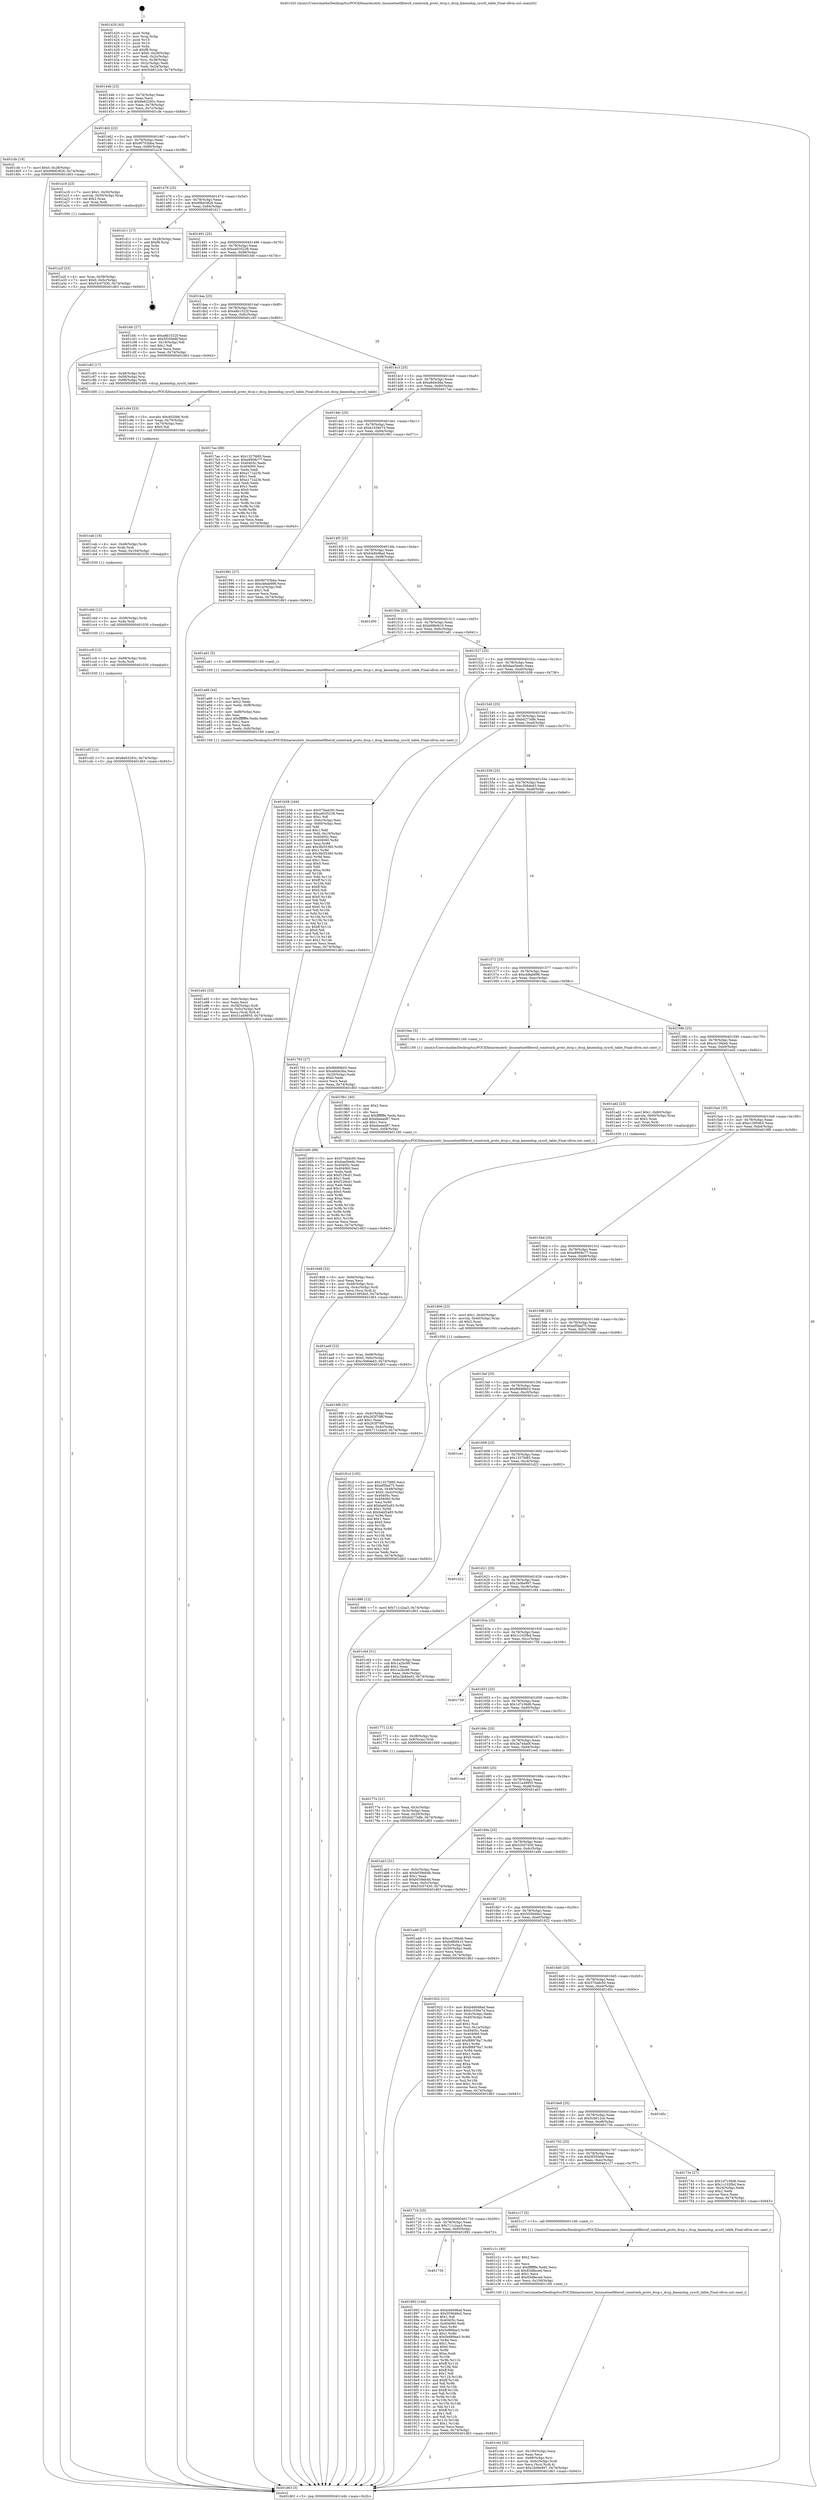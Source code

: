 digraph "0x401420" {
  label = "0x401420 (/mnt/c/Users/mathe/Desktop/tcc/POCII/binaries/extr_linuxnetnetfilternf_conntrack_proto_dccp.c_dccp_kmemdup_sysctl_table_Final-ollvm.out::main(0))"
  labelloc = "t"
  node[shape=record]

  Entry [label="",width=0.3,height=0.3,shape=circle,fillcolor=black,style=filled]
  "0x40144b" [label="{
     0x40144b [23]\l
     | [instrs]\l
     &nbsp;&nbsp;0x40144b \<+3\>: mov -0x74(%rbp),%eax\l
     &nbsp;&nbsp;0x40144e \<+2\>: mov %eax,%ecx\l
     &nbsp;&nbsp;0x401450 \<+6\>: sub $0x8e63293c,%ecx\l
     &nbsp;&nbsp;0x401456 \<+3\>: mov %eax,-0x78(%rbp)\l
     &nbsp;&nbsp;0x401459 \<+3\>: mov %ecx,-0x7c(%rbp)\l
     &nbsp;&nbsp;0x40145c \<+6\>: je 0000000000401cfe \<main+0x8de\>\l
  }"]
  "0x401cfe" [label="{
     0x401cfe [19]\l
     | [instrs]\l
     &nbsp;&nbsp;0x401cfe \<+7\>: movl $0x0,-0x28(%rbp)\l
     &nbsp;&nbsp;0x401d05 \<+7\>: movl $0x99b63826,-0x74(%rbp)\l
     &nbsp;&nbsp;0x401d0c \<+5\>: jmp 0000000000401d63 \<main+0x943\>\l
  }"]
  "0x401462" [label="{
     0x401462 [22]\l
     | [instrs]\l
     &nbsp;&nbsp;0x401462 \<+5\>: jmp 0000000000401467 \<main+0x47\>\l
     &nbsp;&nbsp;0x401467 \<+3\>: mov -0x78(%rbp),%eax\l
     &nbsp;&nbsp;0x40146a \<+5\>: sub $0x90703bba,%eax\l
     &nbsp;&nbsp;0x40146f \<+3\>: mov %eax,-0x80(%rbp)\l
     &nbsp;&nbsp;0x401472 \<+6\>: je 0000000000401a18 \<main+0x5f8\>\l
  }"]
  Exit [label="",width=0.3,height=0.3,shape=circle,fillcolor=black,style=filled,peripheries=2]
  "0x401a18" [label="{
     0x401a18 [23]\l
     | [instrs]\l
     &nbsp;&nbsp;0x401a18 \<+7\>: movl $0x1,-0x50(%rbp)\l
     &nbsp;&nbsp;0x401a1f \<+4\>: movslq -0x50(%rbp),%rax\l
     &nbsp;&nbsp;0x401a23 \<+4\>: shl $0x2,%rax\l
     &nbsp;&nbsp;0x401a27 \<+3\>: mov %rax,%rdi\l
     &nbsp;&nbsp;0x401a2a \<+5\>: call 0000000000401050 \<malloc@plt\>\l
     | [calls]\l
     &nbsp;&nbsp;0x401050 \{1\} (unknown)\l
  }"]
  "0x401478" [label="{
     0x401478 [25]\l
     | [instrs]\l
     &nbsp;&nbsp;0x401478 \<+5\>: jmp 000000000040147d \<main+0x5d\>\l
     &nbsp;&nbsp;0x40147d \<+3\>: mov -0x78(%rbp),%eax\l
     &nbsp;&nbsp;0x401480 \<+5\>: sub $0x99b63826,%eax\l
     &nbsp;&nbsp;0x401485 \<+6\>: mov %eax,-0x84(%rbp)\l
     &nbsp;&nbsp;0x40148b \<+6\>: je 0000000000401d11 \<main+0x8f1\>\l
  }"]
  "0x401cd5" [label="{
     0x401cd5 [12]\l
     | [instrs]\l
     &nbsp;&nbsp;0x401cd5 \<+7\>: movl $0x8e63293c,-0x74(%rbp)\l
     &nbsp;&nbsp;0x401cdc \<+5\>: jmp 0000000000401d63 \<main+0x943\>\l
  }"]
  "0x401d11" [label="{
     0x401d11 [17]\l
     | [instrs]\l
     &nbsp;&nbsp;0x401d11 \<+3\>: mov -0x28(%rbp),%eax\l
     &nbsp;&nbsp;0x401d14 \<+7\>: add $0xf8,%rsp\l
     &nbsp;&nbsp;0x401d1b \<+1\>: pop %rbx\l
     &nbsp;&nbsp;0x401d1c \<+2\>: pop %r14\l
     &nbsp;&nbsp;0x401d1e \<+2\>: pop %r15\l
     &nbsp;&nbsp;0x401d20 \<+1\>: pop %rbp\l
     &nbsp;&nbsp;0x401d21 \<+1\>: ret\l
  }"]
  "0x401491" [label="{
     0x401491 [25]\l
     | [instrs]\l
     &nbsp;&nbsp;0x401491 \<+5\>: jmp 0000000000401496 \<main+0x76\>\l
     &nbsp;&nbsp;0x401496 \<+3\>: mov -0x78(%rbp),%eax\l
     &nbsp;&nbsp;0x401499 \<+5\>: sub $0xa4035238,%eax\l
     &nbsp;&nbsp;0x40149e \<+6\>: mov %eax,-0x88(%rbp)\l
     &nbsp;&nbsp;0x4014a4 \<+6\>: je 0000000000401bfc \<main+0x7dc\>\l
  }"]
  "0x401cc9" [label="{
     0x401cc9 [12]\l
     | [instrs]\l
     &nbsp;&nbsp;0x401cc9 \<+4\>: mov -0x68(%rbp),%rdx\l
     &nbsp;&nbsp;0x401ccd \<+3\>: mov %rdx,%rdi\l
     &nbsp;&nbsp;0x401cd0 \<+5\>: call 0000000000401030 \<free@plt\>\l
     | [calls]\l
     &nbsp;&nbsp;0x401030 \{1\} (unknown)\l
  }"]
  "0x401bfc" [label="{
     0x401bfc [27]\l
     | [instrs]\l
     &nbsp;&nbsp;0x401bfc \<+5\>: mov $0xa8b1522f,%eax\l
     &nbsp;&nbsp;0x401c01 \<+5\>: mov $0x5f350e6f,%ecx\l
     &nbsp;&nbsp;0x401c06 \<+3\>: mov -0x19(%rbp),%dl\l
     &nbsp;&nbsp;0x401c09 \<+3\>: test $0x1,%dl\l
     &nbsp;&nbsp;0x401c0c \<+3\>: cmovne %ecx,%eax\l
     &nbsp;&nbsp;0x401c0f \<+3\>: mov %eax,-0x74(%rbp)\l
     &nbsp;&nbsp;0x401c12 \<+5\>: jmp 0000000000401d63 \<main+0x943\>\l
  }"]
  "0x4014aa" [label="{
     0x4014aa [25]\l
     | [instrs]\l
     &nbsp;&nbsp;0x4014aa \<+5\>: jmp 00000000004014af \<main+0x8f\>\l
     &nbsp;&nbsp;0x4014af \<+3\>: mov -0x78(%rbp),%eax\l
     &nbsp;&nbsp;0x4014b2 \<+5\>: sub $0xa8b1522f,%eax\l
     &nbsp;&nbsp;0x4014b7 \<+6\>: mov %eax,-0x8c(%rbp)\l
     &nbsp;&nbsp;0x4014bd \<+6\>: je 0000000000401c83 \<main+0x863\>\l
  }"]
  "0x401cbd" [label="{
     0x401cbd [12]\l
     | [instrs]\l
     &nbsp;&nbsp;0x401cbd \<+4\>: mov -0x58(%rbp),%rdx\l
     &nbsp;&nbsp;0x401cc1 \<+3\>: mov %rdx,%rdi\l
     &nbsp;&nbsp;0x401cc4 \<+5\>: call 0000000000401030 \<free@plt\>\l
     | [calls]\l
     &nbsp;&nbsp;0x401030 \{1\} (unknown)\l
  }"]
  "0x401c83" [label="{
     0x401c83 [17]\l
     | [instrs]\l
     &nbsp;&nbsp;0x401c83 \<+4\>: mov -0x48(%rbp),%rdi\l
     &nbsp;&nbsp;0x401c87 \<+4\>: mov -0x58(%rbp),%rsi\l
     &nbsp;&nbsp;0x401c8b \<+4\>: mov -0x68(%rbp),%rdx\l
     &nbsp;&nbsp;0x401c8f \<+5\>: call 0000000000401400 \<dccp_kmemdup_sysctl_table\>\l
     | [calls]\l
     &nbsp;&nbsp;0x401400 \{1\} (/mnt/c/Users/mathe/Desktop/tcc/POCII/binaries/extr_linuxnetnetfilternf_conntrack_proto_dccp.c_dccp_kmemdup_sysctl_table_Final-ollvm.out::dccp_kmemdup_sysctl_table)\l
  }"]
  "0x4014c3" [label="{
     0x4014c3 [25]\l
     | [instrs]\l
     &nbsp;&nbsp;0x4014c3 \<+5\>: jmp 00000000004014c8 \<main+0xa8\>\l
     &nbsp;&nbsp;0x4014c8 \<+3\>: mov -0x78(%rbp),%eax\l
     &nbsp;&nbsp;0x4014cb \<+5\>: sub $0xa8d4cfda,%eax\l
     &nbsp;&nbsp;0x4014d0 \<+6\>: mov %eax,-0x90(%rbp)\l
     &nbsp;&nbsp;0x4014d6 \<+6\>: je 00000000004017ae \<main+0x38e\>\l
  }"]
  "0x401cab" [label="{
     0x401cab [18]\l
     | [instrs]\l
     &nbsp;&nbsp;0x401cab \<+4\>: mov -0x48(%rbp),%rdx\l
     &nbsp;&nbsp;0x401caf \<+3\>: mov %rdx,%rdi\l
     &nbsp;&nbsp;0x401cb2 \<+6\>: mov %eax,-0x104(%rbp)\l
     &nbsp;&nbsp;0x401cb8 \<+5\>: call 0000000000401030 \<free@plt\>\l
     | [calls]\l
     &nbsp;&nbsp;0x401030 \{1\} (unknown)\l
  }"]
  "0x4017ae" [label="{
     0x4017ae [88]\l
     | [instrs]\l
     &nbsp;&nbsp;0x4017ae \<+5\>: mov $0x1327fd85,%eax\l
     &nbsp;&nbsp;0x4017b3 \<+5\>: mov $0xe8908c77,%ecx\l
     &nbsp;&nbsp;0x4017b8 \<+7\>: mov 0x40405c,%edx\l
     &nbsp;&nbsp;0x4017bf \<+7\>: mov 0x404060,%esi\l
     &nbsp;&nbsp;0x4017c6 \<+2\>: mov %edx,%edi\l
     &nbsp;&nbsp;0x4017c8 \<+6\>: add $0xa171a23b,%edi\l
     &nbsp;&nbsp;0x4017ce \<+3\>: sub $0x1,%edi\l
     &nbsp;&nbsp;0x4017d1 \<+6\>: sub $0xa171a23b,%edi\l
     &nbsp;&nbsp;0x4017d7 \<+3\>: imul %edi,%edx\l
     &nbsp;&nbsp;0x4017da \<+3\>: and $0x1,%edx\l
     &nbsp;&nbsp;0x4017dd \<+3\>: cmp $0x0,%edx\l
     &nbsp;&nbsp;0x4017e0 \<+4\>: sete %r8b\l
     &nbsp;&nbsp;0x4017e4 \<+3\>: cmp $0xa,%esi\l
     &nbsp;&nbsp;0x4017e7 \<+4\>: setl %r9b\l
     &nbsp;&nbsp;0x4017eb \<+3\>: mov %r8b,%r10b\l
     &nbsp;&nbsp;0x4017ee \<+3\>: and %r9b,%r10b\l
     &nbsp;&nbsp;0x4017f1 \<+3\>: xor %r9b,%r8b\l
     &nbsp;&nbsp;0x4017f4 \<+3\>: or %r8b,%r10b\l
     &nbsp;&nbsp;0x4017f7 \<+4\>: test $0x1,%r10b\l
     &nbsp;&nbsp;0x4017fb \<+3\>: cmovne %ecx,%eax\l
     &nbsp;&nbsp;0x4017fe \<+3\>: mov %eax,-0x74(%rbp)\l
     &nbsp;&nbsp;0x401801 \<+5\>: jmp 0000000000401d63 \<main+0x943\>\l
  }"]
  "0x4014dc" [label="{
     0x4014dc [25]\l
     | [instrs]\l
     &nbsp;&nbsp;0x4014dc \<+5\>: jmp 00000000004014e1 \<main+0xc1\>\l
     &nbsp;&nbsp;0x4014e1 \<+3\>: mov -0x78(%rbp),%eax\l
     &nbsp;&nbsp;0x4014e4 \<+5\>: sub $0xb1036e74,%eax\l
     &nbsp;&nbsp;0x4014e9 \<+6\>: mov %eax,-0x94(%rbp)\l
     &nbsp;&nbsp;0x4014ef \<+6\>: je 0000000000401991 \<main+0x571\>\l
  }"]
  "0x401c94" [label="{
     0x401c94 [23]\l
     | [instrs]\l
     &nbsp;&nbsp;0x401c94 \<+10\>: movabs $0x4020b6,%rdi\l
     &nbsp;&nbsp;0x401c9e \<+3\>: mov %eax,-0x70(%rbp)\l
     &nbsp;&nbsp;0x401ca1 \<+3\>: mov -0x70(%rbp),%esi\l
     &nbsp;&nbsp;0x401ca4 \<+2\>: mov $0x0,%al\l
     &nbsp;&nbsp;0x401ca6 \<+5\>: call 0000000000401040 \<printf@plt\>\l
     | [calls]\l
     &nbsp;&nbsp;0x401040 \{1\} (unknown)\l
  }"]
  "0x401991" [label="{
     0x401991 [27]\l
     | [instrs]\l
     &nbsp;&nbsp;0x401991 \<+5\>: mov $0x90703bba,%eax\l
     &nbsp;&nbsp;0x401996 \<+5\>: mov $0xcb8ab996,%ecx\l
     &nbsp;&nbsp;0x40199b \<+3\>: mov -0x1a(%rbp),%dl\l
     &nbsp;&nbsp;0x40199e \<+3\>: test $0x1,%dl\l
     &nbsp;&nbsp;0x4019a1 \<+3\>: cmovne %ecx,%eax\l
     &nbsp;&nbsp;0x4019a4 \<+3\>: mov %eax,-0x74(%rbp)\l
     &nbsp;&nbsp;0x4019a7 \<+5\>: jmp 0000000000401d63 \<main+0x943\>\l
  }"]
  "0x4014f5" [label="{
     0x4014f5 [25]\l
     | [instrs]\l
     &nbsp;&nbsp;0x4014f5 \<+5\>: jmp 00000000004014fa \<main+0xda\>\l
     &nbsp;&nbsp;0x4014fa \<+3\>: mov -0x78(%rbp),%eax\l
     &nbsp;&nbsp;0x4014fd \<+5\>: sub $0xb4d0d8ad,%eax\l
     &nbsp;&nbsp;0x401502 \<+6\>: mov %eax,-0x98(%rbp)\l
     &nbsp;&nbsp;0x401508 \<+6\>: je 0000000000401d50 \<main+0x930\>\l
  }"]
  "0x401c44" [label="{
     0x401c44 [32]\l
     | [instrs]\l
     &nbsp;&nbsp;0x401c44 \<+6\>: mov -0x100(%rbp),%ecx\l
     &nbsp;&nbsp;0x401c4a \<+3\>: imul %eax,%ecx\l
     &nbsp;&nbsp;0x401c4d \<+4\>: mov -0x68(%rbp),%rsi\l
     &nbsp;&nbsp;0x401c51 \<+4\>: movslq -0x6c(%rbp),%rdi\l
     &nbsp;&nbsp;0x401c55 \<+3\>: mov %ecx,(%rsi,%rdi,4)\l
     &nbsp;&nbsp;0x401c58 \<+7\>: movl $0x1b06e997,-0x74(%rbp)\l
     &nbsp;&nbsp;0x401c5f \<+5\>: jmp 0000000000401d63 \<main+0x943\>\l
  }"]
  "0x401d50" [label="{
     0x401d50\l
  }", style=dashed]
  "0x40150e" [label="{
     0x40150e [25]\l
     | [instrs]\l
     &nbsp;&nbsp;0x40150e \<+5\>: jmp 0000000000401513 \<main+0xf3\>\l
     &nbsp;&nbsp;0x401513 \<+3\>: mov -0x78(%rbp),%eax\l
     &nbsp;&nbsp;0x401516 \<+5\>: sub $0xb98bf410,%eax\l
     &nbsp;&nbsp;0x40151b \<+6\>: mov %eax,-0x9c(%rbp)\l
     &nbsp;&nbsp;0x401521 \<+6\>: je 0000000000401a61 \<main+0x641\>\l
  }"]
  "0x401c1c" [label="{
     0x401c1c [40]\l
     | [instrs]\l
     &nbsp;&nbsp;0x401c1c \<+5\>: mov $0x2,%ecx\l
     &nbsp;&nbsp;0x401c21 \<+1\>: cltd\l
     &nbsp;&nbsp;0x401c22 \<+2\>: idiv %ecx\l
     &nbsp;&nbsp;0x401c24 \<+6\>: imul $0xfffffffe,%edx,%ecx\l
     &nbsp;&nbsp;0x401c2a \<+6\>: sub $0x83d8eced,%ecx\l
     &nbsp;&nbsp;0x401c30 \<+3\>: add $0x1,%ecx\l
     &nbsp;&nbsp;0x401c33 \<+6\>: add $0x83d8eced,%ecx\l
     &nbsp;&nbsp;0x401c39 \<+6\>: mov %ecx,-0x100(%rbp)\l
     &nbsp;&nbsp;0x401c3f \<+5\>: call 0000000000401160 \<next_i\>\l
     | [calls]\l
     &nbsp;&nbsp;0x401160 \{1\} (/mnt/c/Users/mathe/Desktop/tcc/POCII/binaries/extr_linuxnetnetfilternf_conntrack_proto_dccp.c_dccp_kmemdup_sysctl_table_Final-ollvm.out::next_i)\l
  }"]
  "0x401a61" [label="{
     0x401a61 [5]\l
     | [instrs]\l
     &nbsp;&nbsp;0x401a61 \<+5\>: call 0000000000401160 \<next_i\>\l
     | [calls]\l
     &nbsp;&nbsp;0x401160 \{1\} (/mnt/c/Users/mathe/Desktop/tcc/POCII/binaries/extr_linuxnetnetfilternf_conntrack_proto_dccp.c_dccp_kmemdup_sysctl_table_Final-ollvm.out::next_i)\l
  }"]
  "0x401527" [label="{
     0x401527 [25]\l
     | [instrs]\l
     &nbsp;&nbsp;0x401527 \<+5\>: jmp 000000000040152c \<main+0x10c\>\l
     &nbsp;&nbsp;0x40152c \<+3\>: mov -0x78(%rbp),%eax\l
     &nbsp;&nbsp;0x40152f \<+5\>: sub $0xbaa5be6c,%eax\l
     &nbsp;&nbsp;0x401534 \<+6\>: mov %eax,-0xa0(%rbp)\l
     &nbsp;&nbsp;0x40153a \<+6\>: je 0000000000401b58 \<main+0x738\>\l
  }"]
  "0x401ae9" [label="{
     0x401ae9 [23]\l
     | [instrs]\l
     &nbsp;&nbsp;0x401ae9 \<+4\>: mov %rax,-0x68(%rbp)\l
     &nbsp;&nbsp;0x401aed \<+7\>: movl $0x0,-0x6c(%rbp)\l
     &nbsp;&nbsp;0x401af4 \<+7\>: movl $0xc3b8ded3,-0x74(%rbp)\l
     &nbsp;&nbsp;0x401afb \<+5\>: jmp 0000000000401d63 \<main+0x943\>\l
  }"]
  "0x401b58" [label="{
     0x401b58 [164]\l
     | [instrs]\l
     &nbsp;&nbsp;0x401b58 \<+5\>: mov $0x570adc00,%eax\l
     &nbsp;&nbsp;0x401b5d \<+5\>: mov $0xa4035238,%ecx\l
     &nbsp;&nbsp;0x401b62 \<+2\>: mov $0x1,%dl\l
     &nbsp;&nbsp;0x401b64 \<+3\>: mov -0x6c(%rbp),%esi\l
     &nbsp;&nbsp;0x401b67 \<+3\>: cmp -0x60(%rbp),%esi\l
     &nbsp;&nbsp;0x401b6a \<+4\>: setl %dil\l
     &nbsp;&nbsp;0x401b6e \<+4\>: and $0x1,%dil\l
     &nbsp;&nbsp;0x401b72 \<+4\>: mov %dil,-0x19(%rbp)\l
     &nbsp;&nbsp;0x401b76 \<+7\>: mov 0x40405c,%esi\l
     &nbsp;&nbsp;0x401b7d \<+8\>: mov 0x404060,%r8d\l
     &nbsp;&nbsp;0x401b85 \<+3\>: mov %esi,%r9d\l
     &nbsp;&nbsp;0x401b88 \<+7\>: add $0x3fe55380,%r9d\l
     &nbsp;&nbsp;0x401b8f \<+4\>: sub $0x1,%r9d\l
     &nbsp;&nbsp;0x401b93 \<+7\>: sub $0x3fe55380,%r9d\l
     &nbsp;&nbsp;0x401b9a \<+4\>: imul %r9d,%esi\l
     &nbsp;&nbsp;0x401b9e \<+3\>: and $0x1,%esi\l
     &nbsp;&nbsp;0x401ba1 \<+3\>: cmp $0x0,%esi\l
     &nbsp;&nbsp;0x401ba4 \<+4\>: sete %dil\l
     &nbsp;&nbsp;0x401ba8 \<+4\>: cmp $0xa,%r8d\l
     &nbsp;&nbsp;0x401bac \<+4\>: setl %r10b\l
     &nbsp;&nbsp;0x401bb0 \<+3\>: mov %dil,%r11b\l
     &nbsp;&nbsp;0x401bb3 \<+4\>: xor $0xff,%r11b\l
     &nbsp;&nbsp;0x401bb7 \<+3\>: mov %r10b,%bl\l
     &nbsp;&nbsp;0x401bba \<+3\>: xor $0xff,%bl\l
     &nbsp;&nbsp;0x401bbd \<+3\>: xor $0x0,%dl\l
     &nbsp;&nbsp;0x401bc0 \<+3\>: mov %r11b,%r14b\l
     &nbsp;&nbsp;0x401bc3 \<+4\>: and $0x0,%r14b\l
     &nbsp;&nbsp;0x401bc7 \<+3\>: and %dl,%dil\l
     &nbsp;&nbsp;0x401bca \<+3\>: mov %bl,%r15b\l
     &nbsp;&nbsp;0x401bcd \<+4\>: and $0x0,%r15b\l
     &nbsp;&nbsp;0x401bd1 \<+3\>: and %dl,%r10b\l
     &nbsp;&nbsp;0x401bd4 \<+3\>: or %dil,%r14b\l
     &nbsp;&nbsp;0x401bd7 \<+3\>: or %r10b,%r15b\l
     &nbsp;&nbsp;0x401bda \<+3\>: xor %r15b,%r14b\l
     &nbsp;&nbsp;0x401bdd \<+3\>: or %bl,%r11b\l
     &nbsp;&nbsp;0x401be0 \<+4\>: xor $0xff,%r11b\l
     &nbsp;&nbsp;0x401be4 \<+3\>: or $0x0,%dl\l
     &nbsp;&nbsp;0x401be7 \<+3\>: and %dl,%r11b\l
     &nbsp;&nbsp;0x401bea \<+3\>: or %r11b,%r14b\l
     &nbsp;&nbsp;0x401bed \<+4\>: test $0x1,%r14b\l
     &nbsp;&nbsp;0x401bf1 \<+3\>: cmovne %ecx,%eax\l
     &nbsp;&nbsp;0x401bf4 \<+3\>: mov %eax,-0x74(%rbp)\l
     &nbsp;&nbsp;0x401bf7 \<+5\>: jmp 0000000000401d63 \<main+0x943\>\l
  }"]
  "0x401540" [label="{
     0x401540 [25]\l
     | [instrs]\l
     &nbsp;&nbsp;0x401540 \<+5\>: jmp 0000000000401545 \<main+0x125\>\l
     &nbsp;&nbsp;0x401545 \<+3\>: mov -0x78(%rbp),%eax\l
     &nbsp;&nbsp;0x401548 \<+5\>: sub $0xbd273dfe,%eax\l
     &nbsp;&nbsp;0x40154d \<+6\>: mov %eax,-0xa4(%rbp)\l
     &nbsp;&nbsp;0x401553 \<+6\>: je 0000000000401793 \<main+0x373\>\l
  }"]
  "0x401a92" [label="{
     0x401a92 [33]\l
     | [instrs]\l
     &nbsp;&nbsp;0x401a92 \<+6\>: mov -0xfc(%rbp),%ecx\l
     &nbsp;&nbsp;0x401a98 \<+3\>: imul %eax,%ecx\l
     &nbsp;&nbsp;0x401a9b \<+4\>: mov -0x58(%rbp),%rdi\l
     &nbsp;&nbsp;0x401a9f \<+4\>: movslq -0x5c(%rbp),%r8\l
     &nbsp;&nbsp;0x401aa3 \<+4\>: mov %ecx,(%rdi,%r8,4)\l
     &nbsp;&nbsp;0x401aa7 \<+7\>: movl $0x51a49955,-0x74(%rbp)\l
     &nbsp;&nbsp;0x401aae \<+5\>: jmp 0000000000401d63 \<main+0x943\>\l
  }"]
  "0x401793" [label="{
     0x401793 [27]\l
     | [instrs]\l
     &nbsp;&nbsp;0x401793 \<+5\>: mov $0xf6689b03,%eax\l
     &nbsp;&nbsp;0x401798 \<+5\>: mov $0xa8d4cfda,%ecx\l
     &nbsp;&nbsp;0x40179d \<+3\>: mov -0x20(%rbp),%edx\l
     &nbsp;&nbsp;0x4017a0 \<+3\>: cmp $0x0,%edx\l
     &nbsp;&nbsp;0x4017a3 \<+3\>: cmove %ecx,%eax\l
     &nbsp;&nbsp;0x4017a6 \<+3\>: mov %eax,-0x74(%rbp)\l
     &nbsp;&nbsp;0x4017a9 \<+5\>: jmp 0000000000401d63 \<main+0x943\>\l
  }"]
  "0x401559" [label="{
     0x401559 [25]\l
     | [instrs]\l
     &nbsp;&nbsp;0x401559 \<+5\>: jmp 000000000040155e \<main+0x13e\>\l
     &nbsp;&nbsp;0x40155e \<+3\>: mov -0x78(%rbp),%eax\l
     &nbsp;&nbsp;0x401561 \<+5\>: sub $0xc3b8ded3,%eax\l
     &nbsp;&nbsp;0x401566 \<+6\>: mov %eax,-0xa8(%rbp)\l
     &nbsp;&nbsp;0x40156c \<+6\>: je 0000000000401b00 \<main+0x6e0\>\l
  }"]
  "0x401a66" [label="{
     0x401a66 [44]\l
     | [instrs]\l
     &nbsp;&nbsp;0x401a66 \<+2\>: xor %ecx,%ecx\l
     &nbsp;&nbsp;0x401a68 \<+5\>: mov $0x2,%edx\l
     &nbsp;&nbsp;0x401a6d \<+6\>: mov %edx,-0xf8(%rbp)\l
     &nbsp;&nbsp;0x401a73 \<+1\>: cltd\l
     &nbsp;&nbsp;0x401a74 \<+6\>: mov -0xf8(%rbp),%esi\l
     &nbsp;&nbsp;0x401a7a \<+2\>: idiv %esi\l
     &nbsp;&nbsp;0x401a7c \<+6\>: imul $0xfffffffe,%edx,%edx\l
     &nbsp;&nbsp;0x401a82 \<+3\>: sub $0x1,%ecx\l
     &nbsp;&nbsp;0x401a85 \<+2\>: sub %ecx,%edx\l
     &nbsp;&nbsp;0x401a87 \<+6\>: mov %edx,-0xfc(%rbp)\l
     &nbsp;&nbsp;0x401a8d \<+5\>: call 0000000000401160 \<next_i\>\l
     | [calls]\l
     &nbsp;&nbsp;0x401160 \{1\} (/mnt/c/Users/mathe/Desktop/tcc/POCII/binaries/extr_linuxnetnetfilternf_conntrack_proto_dccp.c_dccp_kmemdup_sysctl_table_Final-ollvm.out::next_i)\l
  }"]
  "0x401b00" [label="{
     0x401b00 [88]\l
     | [instrs]\l
     &nbsp;&nbsp;0x401b00 \<+5\>: mov $0x570adc00,%eax\l
     &nbsp;&nbsp;0x401b05 \<+5\>: mov $0xbaa5be6c,%ecx\l
     &nbsp;&nbsp;0x401b0a \<+7\>: mov 0x40405c,%edx\l
     &nbsp;&nbsp;0x401b11 \<+7\>: mov 0x404060,%esi\l
     &nbsp;&nbsp;0x401b18 \<+2\>: mov %edx,%edi\l
     &nbsp;&nbsp;0x401b1a \<+6\>: add $0xf129cd1,%edi\l
     &nbsp;&nbsp;0x401b20 \<+3\>: sub $0x1,%edi\l
     &nbsp;&nbsp;0x401b23 \<+6\>: sub $0xf129cd1,%edi\l
     &nbsp;&nbsp;0x401b29 \<+3\>: imul %edi,%edx\l
     &nbsp;&nbsp;0x401b2c \<+3\>: and $0x1,%edx\l
     &nbsp;&nbsp;0x401b2f \<+3\>: cmp $0x0,%edx\l
     &nbsp;&nbsp;0x401b32 \<+4\>: sete %r8b\l
     &nbsp;&nbsp;0x401b36 \<+3\>: cmp $0xa,%esi\l
     &nbsp;&nbsp;0x401b39 \<+4\>: setl %r9b\l
     &nbsp;&nbsp;0x401b3d \<+3\>: mov %r8b,%r10b\l
     &nbsp;&nbsp;0x401b40 \<+3\>: and %r9b,%r10b\l
     &nbsp;&nbsp;0x401b43 \<+3\>: xor %r9b,%r8b\l
     &nbsp;&nbsp;0x401b46 \<+3\>: or %r8b,%r10b\l
     &nbsp;&nbsp;0x401b49 \<+4\>: test $0x1,%r10b\l
     &nbsp;&nbsp;0x401b4d \<+3\>: cmovne %ecx,%eax\l
     &nbsp;&nbsp;0x401b50 \<+3\>: mov %eax,-0x74(%rbp)\l
     &nbsp;&nbsp;0x401b53 \<+5\>: jmp 0000000000401d63 \<main+0x943\>\l
  }"]
  "0x401572" [label="{
     0x401572 [25]\l
     | [instrs]\l
     &nbsp;&nbsp;0x401572 \<+5\>: jmp 0000000000401577 \<main+0x157\>\l
     &nbsp;&nbsp;0x401577 \<+3\>: mov -0x78(%rbp),%eax\l
     &nbsp;&nbsp;0x40157a \<+5\>: sub $0xcb8ab996,%eax\l
     &nbsp;&nbsp;0x40157f \<+6\>: mov %eax,-0xac(%rbp)\l
     &nbsp;&nbsp;0x401585 \<+6\>: je 00000000004019ac \<main+0x58c\>\l
  }"]
  "0x401a2f" [label="{
     0x401a2f [23]\l
     | [instrs]\l
     &nbsp;&nbsp;0x401a2f \<+4\>: mov %rax,-0x58(%rbp)\l
     &nbsp;&nbsp;0x401a33 \<+7\>: movl $0x0,-0x5c(%rbp)\l
     &nbsp;&nbsp;0x401a3a \<+7\>: movl $0x53c07d30,-0x74(%rbp)\l
     &nbsp;&nbsp;0x401a41 \<+5\>: jmp 0000000000401d63 \<main+0x943\>\l
  }"]
  "0x4019ac" [label="{
     0x4019ac [5]\l
     | [instrs]\l
     &nbsp;&nbsp;0x4019ac \<+5\>: call 0000000000401160 \<next_i\>\l
     | [calls]\l
     &nbsp;&nbsp;0x401160 \{1\} (/mnt/c/Users/mathe/Desktop/tcc/POCII/binaries/extr_linuxnetnetfilternf_conntrack_proto_dccp.c_dccp_kmemdup_sysctl_table_Final-ollvm.out::next_i)\l
  }"]
  "0x40158b" [label="{
     0x40158b [25]\l
     | [instrs]\l
     &nbsp;&nbsp;0x40158b \<+5\>: jmp 0000000000401590 \<main+0x170\>\l
     &nbsp;&nbsp;0x401590 \<+3\>: mov -0x78(%rbp),%eax\l
     &nbsp;&nbsp;0x401593 \<+5\>: sub $0xce136beb,%eax\l
     &nbsp;&nbsp;0x401598 \<+6\>: mov %eax,-0xb0(%rbp)\l
     &nbsp;&nbsp;0x40159e \<+6\>: je 0000000000401ad2 \<main+0x6b2\>\l
  }"]
  "0x4019d9" [label="{
     0x4019d9 [32]\l
     | [instrs]\l
     &nbsp;&nbsp;0x4019d9 \<+6\>: mov -0xf4(%rbp),%ecx\l
     &nbsp;&nbsp;0x4019df \<+3\>: imul %eax,%ecx\l
     &nbsp;&nbsp;0x4019e2 \<+4\>: mov -0x48(%rbp),%rsi\l
     &nbsp;&nbsp;0x4019e6 \<+4\>: movslq -0x4c(%rbp),%rdi\l
     &nbsp;&nbsp;0x4019ea \<+3\>: mov %ecx,(%rsi,%rdi,4)\l
     &nbsp;&nbsp;0x4019ed \<+7\>: movl $0xe13954b5,-0x74(%rbp)\l
     &nbsp;&nbsp;0x4019f4 \<+5\>: jmp 0000000000401d63 \<main+0x943\>\l
  }"]
  "0x401ad2" [label="{
     0x401ad2 [23]\l
     | [instrs]\l
     &nbsp;&nbsp;0x401ad2 \<+7\>: movl $0x1,-0x60(%rbp)\l
     &nbsp;&nbsp;0x401ad9 \<+4\>: movslq -0x60(%rbp),%rax\l
     &nbsp;&nbsp;0x401add \<+4\>: shl $0x2,%rax\l
     &nbsp;&nbsp;0x401ae1 \<+3\>: mov %rax,%rdi\l
     &nbsp;&nbsp;0x401ae4 \<+5\>: call 0000000000401050 \<malloc@plt\>\l
     | [calls]\l
     &nbsp;&nbsp;0x401050 \{1\} (unknown)\l
  }"]
  "0x4015a4" [label="{
     0x4015a4 [25]\l
     | [instrs]\l
     &nbsp;&nbsp;0x4015a4 \<+5\>: jmp 00000000004015a9 \<main+0x189\>\l
     &nbsp;&nbsp;0x4015a9 \<+3\>: mov -0x78(%rbp),%eax\l
     &nbsp;&nbsp;0x4015ac \<+5\>: sub $0xe13954b5,%eax\l
     &nbsp;&nbsp;0x4015b1 \<+6\>: mov %eax,-0xb4(%rbp)\l
     &nbsp;&nbsp;0x4015b7 \<+6\>: je 00000000004019f9 \<main+0x5d9\>\l
  }"]
  "0x4019b1" [label="{
     0x4019b1 [40]\l
     | [instrs]\l
     &nbsp;&nbsp;0x4019b1 \<+5\>: mov $0x2,%ecx\l
     &nbsp;&nbsp;0x4019b6 \<+1\>: cltd\l
     &nbsp;&nbsp;0x4019b7 \<+2\>: idiv %ecx\l
     &nbsp;&nbsp;0x4019b9 \<+6\>: imul $0xfffffffe,%edx,%ecx\l
     &nbsp;&nbsp;0x4019bf \<+6\>: add $0xebeead87,%ecx\l
     &nbsp;&nbsp;0x4019c5 \<+3\>: add $0x1,%ecx\l
     &nbsp;&nbsp;0x4019c8 \<+6\>: sub $0xebeead87,%ecx\l
     &nbsp;&nbsp;0x4019ce \<+6\>: mov %ecx,-0xf4(%rbp)\l
     &nbsp;&nbsp;0x4019d4 \<+5\>: call 0000000000401160 \<next_i\>\l
     | [calls]\l
     &nbsp;&nbsp;0x401160 \{1\} (/mnt/c/Users/mathe/Desktop/tcc/POCII/binaries/extr_linuxnetnetfilternf_conntrack_proto_dccp.c_dccp_kmemdup_sysctl_table_Final-ollvm.out::next_i)\l
  }"]
  "0x4019f9" [label="{
     0x4019f9 [31]\l
     | [instrs]\l
     &nbsp;&nbsp;0x4019f9 \<+3\>: mov -0x4c(%rbp),%eax\l
     &nbsp;&nbsp;0x4019fc \<+5\>: add $0x263f708f,%eax\l
     &nbsp;&nbsp;0x401a01 \<+3\>: add $0x1,%eax\l
     &nbsp;&nbsp;0x401a04 \<+5\>: sub $0x263f708f,%eax\l
     &nbsp;&nbsp;0x401a09 \<+3\>: mov %eax,-0x4c(%rbp)\l
     &nbsp;&nbsp;0x401a0c \<+7\>: movl $0x711c2aa3,-0x74(%rbp)\l
     &nbsp;&nbsp;0x401a13 \<+5\>: jmp 0000000000401d63 \<main+0x943\>\l
  }"]
  "0x4015bd" [label="{
     0x4015bd [25]\l
     | [instrs]\l
     &nbsp;&nbsp;0x4015bd \<+5\>: jmp 00000000004015c2 \<main+0x1a2\>\l
     &nbsp;&nbsp;0x4015c2 \<+3\>: mov -0x78(%rbp),%eax\l
     &nbsp;&nbsp;0x4015c5 \<+5\>: sub $0xe8908c77,%eax\l
     &nbsp;&nbsp;0x4015ca \<+6\>: mov %eax,-0xb8(%rbp)\l
     &nbsp;&nbsp;0x4015d0 \<+6\>: je 0000000000401806 \<main+0x3e6\>\l
  }"]
  "0x401734" [label="{
     0x401734\l
  }", style=dashed]
  "0x401806" [label="{
     0x401806 [23]\l
     | [instrs]\l
     &nbsp;&nbsp;0x401806 \<+7\>: movl $0x1,-0x40(%rbp)\l
     &nbsp;&nbsp;0x40180d \<+4\>: movslq -0x40(%rbp),%rax\l
     &nbsp;&nbsp;0x401811 \<+4\>: shl $0x2,%rax\l
     &nbsp;&nbsp;0x401815 \<+3\>: mov %rax,%rdi\l
     &nbsp;&nbsp;0x401818 \<+5\>: call 0000000000401050 \<malloc@plt\>\l
     | [calls]\l
     &nbsp;&nbsp;0x401050 \{1\} (unknown)\l
  }"]
  "0x4015d6" [label="{
     0x4015d6 [25]\l
     | [instrs]\l
     &nbsp;&nbsp;0x4015d6 \<+5\>: jmp 00000000004015db \<main+0x1bb\>\l
     &nbsp;&nbsp;0x4015db \<+3\>: mov -0x78(%rbp),%eax\l
     &nbsp;&nbsp;0x4015de \<+5\>: sub $0xef5fad75,%eax\l
     &nbsp;&nbsp;0x4015e3 \<+6\>: mov %eax,-0xbc(%rbp)\l
     &nbsp;&nbsp;0x4015e9 \<+6\>: je 0000000000401886 \<main+0x466\>\l
  }"]
  "0x401892" [label="{
     0x401892 [144]\l
     | [instrs]\l
     &nbsp;&nbsp;0x401892 \<+5\>: mov $0xb4d0d8ad,%eax\l
     &nbsp;&nbsp;0x401897 \<+5\>: mov $0x555649e2,%ecx\l
     &nbsp;&nbsp;0x40189c \<+2\>: mov $0x1,%dl\l
     &nbsp;&nbsp;0x40189e \<+7\>: mov 0x40405c,%esi\l
     &nbsp;&nbsp;0x4018a5 \<+7\>: mov 0x404060,%edi\l
     &nbsp;&nbsp;0x4018ac \<+3\>: mov %esi,%r8d\l
     &nbsp;&nbsp;0x4018af \<+7\>: add $0x5e889ae3,%r8d\l
     &nbsp;&nbsp;0x4018b6 \<+4\>: sub $0x1,%r8d\l
     &nbsp;&nbsp;0x4018ba \<+7\>: sub $0x5e889ae3,%r8d\l
     &nbsp;&nbsp;0x4018c1 \<+4\>: imul %r8d,%esi\l
     &nbsp;&nbsp;0x4018c5 \<+3\>: and $0x1,%esi\l
     &nbsp;&nbsp;0x4018c8 \<+3\>: cmp $0x0,%esi\l
     &nbsp;&nbsp;0x4018cb \<+4\>: sete %r9b\l
     &nbsp;&nbsp;0x4018cf \<+3\>: cmp $0xa,%edi\l
     &nbsp;&nbsp;0x4018d2 \<+4\>: setl %r10b\l
     &nbsp;&nbsp;0x4018d6 \<+3\>: mov %r9b,%r11b\l
     &nbsp;&nbsp;0x4018d9 \<+4\>: xor $0xff,%r11b\l
     &nbsp;&nbsp;0x4018dd \<+3\>: mov %r10b,%bl\l
     &nbsp;&nbsp;0x4018e0 \<+3\>: xor $0xff,%bl\l
     &nbsp;&nbsp;0x4018e3 \<+3\>: xor $0x1,%dl\l
     &nbsp;&nbsp;0x4018e6 \<+3\>: mov %r11b,%r14b\l
     &nbsp;&nbsp;0x4018e9 \<+4\>: and $0xff,%r14b\l
     &nbsp;&nbsp;0x4018ed \<+3\>: and %dl,%r9b\l
     &nbsp;&nbsp;0x4018f0 \<+3\>: mov %bl,%r15b\l
     &nbsp;&nbsp;0x4018f3 \<+4\>: and $0xff,%r15b\l
     &nbsp;&nbsp;0x4018f7 \<+3\>: and %dl,%r10b\l
     &nbsp;&nbsp;0x4018fa \<+3\>: or %r9b,%r14b\l
     &nbsp;&nbsp;0x4018fd \<+3\>: or %r10b,%r15b\l
     &nbsp;&nbsp;0x401900 \<+3\>: xor %r15b,%r14b\l
     &nbsp;&nbsp;0x401903 \<+3\>: or %bl,%r11b\l
     &nbsp;&nbsp;0x401906 \<+4\>: xor $0xff,%r11b\l
     &nbsp;&nbsp;0x40190a \<+3\>: or $0x1,%dl\l
     &nbsp;&nbsp;0x40190d \<+3\>: and %dl,%r11b\l
     &nbsp;&nbsp;0x401910 \<+3\>: or %r11b,%r14b\l
     &nbsp;&nbsp;0x401913 \<+4\>: test $0x1,%r14b\l
     &nbsp;&nbsp;0x401917 \<+3\>: cmovne %ecx,%eax\l
     &nbsp;&nbsp;0x40191a \<+3\>: mov %eax,-0x74(%rbp)\l
     &nbsp;&nbsp;0x40191d \<+5\>: jmp 0000000000401d63 \<main+0x943\>\l
  }"]
  "0x401886" [label="{
     0x401886 [12]\l
     | [instrs]\l
     &nbsp;&nbsp;0x401886 \<+7\>: movl $0x711c2aa3,-0x74(%rbp)\l
     &nbsp;&nbsp;0x40188d \<+5\>: jmp 0000000000401d63 \<main+0x943\>\l
  }"]
  "0x4015ef" [label="{
     0x4015ef [25]\l
     | [instrs]\l
     &nbsp;&nbsp;0x4015ef \<+5\>: jmp 00000000004015f4 \<main+0x1d4\>\l
     &nbsp;&nbsp;0x4015f4 \<+3\>: mov -0x78(%rbp),%eax\l
     &nbsp;&nbsp;0x4015f7 \<+5\>: sub $0xf6689b03,%eax\l
     &nbsp;&nbsp;0x4015fc \<+6\>: mov %eax,-0xc0(%rbp)\l
     &nbsp;&nbsp;0x401602 \<+6\>: je 0000000000401ce1 \<main+0x8c1\>\l
  }"]
  "0x40171b" [label="{
     0x40171b [25]\l
     | [instrs]\l
     &nbsp;&nbsp;0x40171b \<+5\>: jmp 0000000000401720 \<main+0x300\>\l
     &nbsp;&nbsp;0x401720 \<+3\>: mov -0x78(%rbp),%eax\l
     &nbsp;&nbsp;0x401723 \<+5\>: sub $0x711c2aa3,%eax\l
     &nbsp;&nbsp;0x401728 \<+6\>: mov %eax,-0xf0(%rbp)\l
     &nbsp;&nbsp;0x40172e \<+6\>: je 0000000000401892 \<main+0x472\>\l
  }"]
  "0x401ce1" [label="{
     0x401ce1\l
  }", style=dashed]
  "0x401608" [label="{
     0x401608 [25]\l
     | [instrs]\l
     &nbsp;&nbsp;0x401608 \<+5\>: jmp 000000000040160d \<main+0x1ed\>\l
     &nbsp;&nbsp;0x40160d \<+3\>: mov -0x78(%rbp),%eax\l
     &nbsp;&nbsp;0x401610 \<+5\>: sub $0x1327fd85,%eax\l
     &nbsp;&nbsp;0x401615 \<+6\>: mov %eax,-0xc4(%rbp)\l
     &nbsp;&nbsp;0x40161b \<+6\>: je 0000000000401d22 \<main+0x902\>\l
  }"]
  "0x401c17" [label="{
     0x401c17 [5]\l
     | [instrs]\l
     &nbsp;&nbsp;0x401c17 \<+5\>: call 0000000000401160 \<next_i\>\l
     | [calls]\l
     &nbsp;&nbsp;0x401160 \{1\} (/mnt/c/Users/mathe/Desktop/tcc/POCII/binaries/extr_linuxnetnetfilternf_conntrack_proto_dccp.c_dccp_kmemdup_sysctl_table_Final-ollvm.out::next_i)\l
  }"]
  "0x401d22" [label="{
     0x401d22\l
  }", style=dashed]
  "0x401621" [label="{
     0x401621 [25]\l
     | [instrs]\l
     &nbsp;&nbsp;0x401621 \<+5\>: jmp 0000000000401626 \<main+0x206\>\l
     &nbsp;&nbsp;0x401626 \<+3\>: mov -0x78(%rbp),%eax\l
     &nbsp;&nbsp;0x401629 \<+5\>: sub $0x1b06e997,%eax\l
     &nbsp;&nbsp;0x40162e \<+6\>: mov %eax,-0xc8(%rbp)\l
     &nbsp;&nbsp;0x401634 \<+6\>: je 0000000000401c64 \<main+0x844\>\l
  }"]
  "0x40181d" [label="{
     0x40181d [105]\l
     | [instrs]\l
     &nbsp;&nbsp;0x40181d \<+5\>: mov $0x1327fd85,%ecx\l
     &nbsp;&nbsp;0x401822 \<+5\>: mov $0xef5fad75,%edx\l
     &nbsp;&nbsp;0x401827 \<+4\>: mov %rax,-0x48(%rbp)\l
     &nbsp;&nbsp;0x40182b \<+7\>: movl $0x0,-0x4c(%rbp)\l
     &nbsp;&nbsp;0x401832 \<+7\>: mov 0x40405c,%esi\l
     &nbsp;&nbsp;0x401839 \<+8\>: mov 0x404060,%r8d\l
     &nbsp;&nbsp;0x401841 \<+3\>: mov %esi,%r9d\l
     &nbsp;&nbsp;0x401844 \<+7\>: add $0xbabf2a83,%r9d\l
     &nbsp;&nbsp;0x40184b \<+4\>: sub $0x1,%r9d\l
     &nbsp;&nbsp;0x40184f \<+7\>: sub $0xbabf2a83,%r9d\l
     &nbsp;&nbsp;0x401856 \<+4\>: imul %r9d,%esi\l
     &nbsp;&nbsp;0x40185a \<+3\>: and $0x1,%esi\l
     &nbsp;&nbsp;0x40185d \<+3\>: cmp $0x0,%esi\l
     &nbsp;&nbsp;0x401860 \<+4\>: sete %r10b\l
     &nbsp;&nbsp;0x401864 \<+4\>: cmp $0xa,%r8d\l
     &nbsp;&nbsp;0x401868 \<+4\>: setl %r11b\l
     &nbsp;&nbsp;0x40186c \<+3\>: mov %r10b,%bl\l
     &nbsp;&nbsp;0x40186f \<+3\>: and %r11b,%bl\l
     &nbsp;&nbsp;0x401872 \<+3\>: xor %r11b,%r10b\l
     &nbsp;&nbsp;0x401875 \<+3\>: or %r10b,%bl\l
     &nbsp;&nbsp;0x401878 \<+3\>: test $0x1,%bl\l
     &nbsp;&nbsp;0x40187b \<+3\>: cmovne %edx,%ecx\l
     &nbsp;&nbsp;0x40187e \<+3\>: mov %ecx,-0x74(%rbp)\l
     &nbsp;&nbsp;0x401881 \<+5\>: jmp 0000000000401d63 \<main+0x943\>\l
  }"]
  "0x401c64" [label="{
     0x401c64 [31]\l
     | [instrs]\l
     &nbsp;&nbsp;0x401c64 \<+3\>: mov -0x6c(%rbp),%eax\l
     &nbsp;&nbsp;0x401c67 \<+5\>: sub $0x1a2bc88,%eax\l
     &nbsp;&nbsp;0x401c6c \<+3\>: add $0x1,%eax\l
     &nbsp;&nbsp;0x401c6f \<+5\>: add $0x1a2bc88,%eax\l
     &nbsp;&nbsp;0x401c74 \<+3\>: mov %eax,-0x6c(%rbp)\l
     &nbsp;&nbsp;0x401c77 \<+7\>: movl $0xc3b8ded3,-0x74(%rbp)\l
     &nbsp;&nbsp;0x401c7e \<+5\>: jmp 0000000000401d63 \<main+0x943\>\l
  }"]
  "0x40163a" [label="{
     0x40163a [25]\l
     | [instrs]\l
     &nbsp;&nbsp;0x40163a \<+5\>: jmp 000000000040163f \<main+0x21f\>\l
     &nbsp;&nbsp;0x40163f \<+3\>: mov -0x78(%rbp),%eax\l
     &nbsp;&nbsp;0x401642 \<+5\>: sub $0x1c102fbd,%eax\l
     &nbsp;&nbsp;0x401647 \<+6\>: mov %eax,-0xcc(%rbp)\l
     &nbsp;&nbsp;0x40164d \<+6\>: je 0000000000401759 \<main+0x339\>\l
  }"]
  "0x40177e" [label="{
     0x40177e [21]\l
     | [instrs]\l
     &nbsp;&nbsp;0x40177e \<+3\>: mov %eax,-0x3c(%rbp)\l
     &nbsp;&nbsp;0x401781 \<+3\>: mov -0x3c(%rbp),%eax\l
     &nbsp;&nbsp;0x401784 \<+3\>: mov %eax,-0x20(%rbp)\l
     &nbsp;&nbsp;0x401787 \<+7\>: movl $0xbd273dfe,-0x74(%rbp)\l
     &nbsp;&nbsp;0x40178e \<+5\>: jmp 0000000000401d63 \<main+0x943\>\l
  }"]
  "0x401759" [label="{
     0x401759\l
  }", style=dashed]
  "0x401653" [label="{
     0x401653 [25]\l
     | [instrs]\l
     &nbsp;&nbsp;0x401653 \<+5\>: jmp 0000000000401658 \<main+0x238\>\l
     &nbsp;&nbsp;0x401658 \<+3\>: mov -0x78(%rbp),%eax\l
     &nbsp;&nbsp;0x40165b \<+5\>: sub $0x1d7c36d6,%eax\l
     &nbsp;&nbsp;0x401660 \<+6\>: mov %eax,-0xd0(%rbp)\l
     &nbsp;&nbsp;0x401666 \<+6\>: je 0000000000401771 \<main+0x351\>\l
  }"]
  "0x401420" [label="{
     0x401420 [43]\l
     | [instrs]\l
     &nbsp;&nbsp;0x401420 \<+1\>: push %rbp\l
     &nbsp;&nbsp;0x401421 \<+3\>: mov %rsp,%rbp\l
     &nbsp;&nbsp;0x401424 \<+2\>: push %r15\l
     &nbsp;&nbsp;0x401426 \<+2\>: push %r14\l
     &nbsp;&nbsp;0x401428 \<+1\>: push %rbx\l
     &nbsp;&nbsp;0x401429 \<+7\>: sub $0xf8,%rsp\l
     &nbsp;&nbsp;0x401430 \<+7\>: movl $0x0,-0x28(%rbp)\l
     &nbsp;&nbsp;0x401437 \<+3\>: mov %edi,-0x2c(%rbp)\l
     &nbsp;&nbsp;0x40143a \<+4\>: mov %rsi,-0x38(%rbp)\l
     &nbsp;&nbsp;0x40143e \<+3\>: mov -0x2c(%rbp),%edi\l
     &nbsp;&nbsp;0x401441 \<+3\>: mov %edi,-0x24(%rbp)\l
     &nbsp;&nbsp;0x401444 \<+7\>: movl $0x5cb612cb,-0x74(%rbp)\l
  }"]
  "0x401771" [label="{
     0x401771 [13]\l
     | [instrs]\l
     &nbsp;&nbsp;0x401771 \<+4\>: mov -0x38(%rbp),%rax\l
     &nbsp;&nbsp;0x401775 \<+4\>: mov 0x8(%rax),%rdi\l
     &nbsp;&nbsp;0x401779 \<+5\>: call 0000000000401060 \<atoi@plt\>\l
     | [calls]\l
     &nbsp;&nbsp;0x401060 \{1\} (unknown)\l
  }"]
  "0x40166c" [label="{
     0x40166c [25]\l
     | [instrs]\l
     &nbsp;&nbsp;0x40166c \<+5\>: jmp 0000000000401671 \<main+0x251\>\l
     &nbsp;&nbsp;0x401671 \<+3\>: mov -0x78(%rbp),%eax\l
     &nbsp;&nbsp;0x401674 \<+5\>: sub $0x3a744a0f,%eax\l
     &nbsp;&nbsp;0x401679 \<+6\>: mov %eax,-0xd4(%rbp)\l
     &nbsp;&nbsp;0x40167f \<+6\>: je 0000000000401ced \<main+0x8cd\>\l
  }"]
  "0x401d63" [label="{
     0x401d63 [5]\l
     | [instrs]\l
     &nbsp;&nbsp;0x401d63 \<+5\>: jmp 000000000040144b \<main+0x2b\>\l
  }"]
  "0x401ced" [label="{
     0x401ced\l
  }", style=dashed]
  "0x401685" [label="{
     0x401685 [25]\l
     | [instrs]\l
     &nbsp;&nbsp;0x401685 \<+5\>: jmp 000000000040168a \<main+0x26a\>\l
     &nbsp;&nbsp;0x40168a \<+3\>: mov -0x78(%rbp),%eax\l
     &nbsp;&nbsp;0x40168d \<+5\>: sub $0x51a49955,%eax\l
     &nbsp;&nbsp;0x401692 \<+6\>: mov %eax,-0xd8(%rbp)\l
     &nbsp;&nbsp;0x401698 \<+6\>: je 0000000000401ab3 \<main+0x693\>\l
  }"]
  "0x401702" [label="{
     0x401702 [25]\l
     | [instrs]\l
     &nbsp;&nbsp;0x401702 \<+5\>: jmp 0000000000401707 \<main+0x2e7\>\l
     &nbsp;&nbsp;0x401707 \<+3\>: mov -0x78(%rbp),%eax\l
     &nbsp;&nbsp;0x40170a \<+5\>: sub $0x5f350e6f,%eax\l
     &nbsp;&nbsp;0x40170f \<+6\>: mov %eax,-0xec(%rbp)\l
     &nbsp;&nbsp;0x401715 \<+6\>: je 0000000000401c17 \<main+0x7f7\>\l
  }"]
  "0x401ab3" [label="{
     0x401ab3 [31]\l
     | [instrs]\l
     &nbsp;&nbsp;0x401ab3 \<+3\>: mov -0x5c(%rbp),%eax\l
     &nbsp;&nbsp;0x401ab6 \<+5\>: add $0xb039eb4b,%eax\l
     &nbsp;&nbsp;0x401abb \<+3\>: add $0x1,%eax\l
     &nbsp;&nbsp;0x401abe \<+5\>: sub $0xb039eb4b,%eax\l
     &nbsp;&nbsp;0x401ac3 \<+3\>: mov %eax,-0x5c(%rbp)\l
     &nbsp;&nbsp;0x401ac6 \<+7\>: movl $0x53c07d30,-0x74(%rbp)\l
     &nbsp;&nbsp;0x401acd \<+5\>: jmp 0000000000401d63 \<main+0x943\>\l
  }"]
  "0x40169e" [label="{
     0x40169e [25]\l
     | [instrs]\l
     &nbsp;&nbsp;0x40169e \<+5\>: jmp 00000000004016a3 \<main+0x283\>\l
     &nbsp;&nbsp;0x4016a3 \<+3\>: mov -0x78(%rbp),%eax\l
     &nbsp;&nbsp;0x4016a6 \<+5\>: sub $0x53c07d30,%eax\l
     &nbsp;&nbsp;0x4016ab \<+6\>: mov %eax,-0xdc(%rbp)\l
     &nbsp;&nbsp;0x4016b1 \<+6\>: je 0000000000401a46 \<main+0x626\>\l
  }"]
  "0x40173e" [label="{
     0x40173e [27]\l
     | [instrs]\l
     &nbsp;&nbsp;0x40173e \<+5\>: mov $0x1d7c36d6,%eax\l
     &nbsp;&nbsp;0x401743 \<+5\>: mov $0x1c102fbd,%ecx\l
     &nbsp;&nbsp;0x401748 \<+3\>: mov -0x24(%rbp),%edx\l
     &nbsp;&nbsp;0x40174b \<+3\>: cmp $0x2,%edx\l
     &nbsp;&nbsp;0x40174e \<+3\>: cmovne %ecx,%eax\l
     &nbsp;&nbsp;0x401751 \<+3\>: mov %eax,-0x74(%rbp)\l
     &nbsp;&nbsp;0x401754 \<+5\>: jmp 0000000000401d63 \<main+0x943\>\l
  }"]
  "0x401a46" [label="{
     0x401a46 [27]\l
     | [instrs]\l
     &nbsp;&nbsp;0x401a46 \<+5\>: mov $0xce136beb,%eax\l
     &nbsp;&nbsp;0x401a4b \<+5\>: mov $0xb98bf410,%ecx\l
     &nbsp;&nbsp;0x401a50 \<+3\>: mov -0x5c(%rbp),%edx\l
     &nbsp;&nbsp;0x401a53 \<+3\>: cmp -0x50(%rbp),%edx\l
     &nbsp;&nbsp;0x401a56 \<+3\>: cmovl %ecx,%eax\l
     &nbsp;&nbsp;0x401a59 \<+3\>: mov %eax,-0x74(%rbp)\l
     &nbsp;&nbsp;0x401a5c \<+5\>: jmp 0000000000401d63 \<main+0x943\>\l
  }"]
  "0x4016b7" [label="{
     0x4016b7 [25]\l
     | [instrs]\l
     &nbsp;&nbsp;0x4016b7 \<+5\>: jmp 00000000004016bc \<main+0x29c\>\l
     &nbsp;&nbsp;0x4016bc \<+3\>: mov -0x78(%rbp),%eax\l
     &nbsp;&nbsp;0x4016bf \<+5\>: sub $0x555649e2,%eax\l
     &nbsp;&nbsp;0x4016c4 \<+6\>: mov %eax,-0xe0(%rbp)\l
     &nbsp;&nbsp;0x4016ca \<+6\>: je 0000000000401922 \<main+0x502\>\l
  }"]
  "0x4016e9" [label="{
     0x4016e9 [25]\l
     | [instrs]\l
     &nbsp;&nbsp;0x4016e9 \<+5\>: jmp 00000000004016ee \<main+0x2ce\>\l
     &nbsp;&nbsp;0x4016ee \<+3\>: mov -0x78(%rbp),%eax\l
     &nbsp;&nbsp;0x4016f1 \<+5\>: sub $0x5cb612cb,%eax\l
     &nbsp;&nbsp;0x4016f6 \<+6\>: mov %eax,-0xe8(%rbp)\l
     &nbsp;&nbsp;0x4016fc \<+6\>: je 000000000040173e \<main+0x31e\>\l
  }"]
  "0x401922" [label="{
     0x401922 [111]\l
     | [instrs]\l
     &nbsp;&nbsp;0x401922 \<+5\>: mov $0xb4d0d8ad,%eax\l
     &nbsp;&nbsp;0x401927 \<+5\>: mov $0xb1036e74,%ecx\l
     &nbsp;&nbsp;0x40192c \<+3\>: mov -0x4c(%rbp),%edx\l
     &nbsp;&nbsp;0x40192f \<+3\>: cmp -0x40(%rbp),%edx\l
     &nbsp;&nbsp;0x401932 \<+4\>: setl %sil\l
     &nbsp;&nbsp;0x401936 \<+4\>: and $0x1,%sil\l
     &nbsp;&nbsp;0x40193a \<+4\>: mov %sil,-0x1a(%rbp)\l
     &nbsp;&nbsp;0x40193e \<+7\>: mov 0x40405c,%edx\l
     &nbsp;&nbsp;0x401945 \<+7\>: mov 0x404060,%edi\l
     &nbsp;&nbsp;0x40194c \<+3\>: mov %edx,%r8d\l
     &nbsp;&nbsp;0x40194f \<+7\>: add $0xf88978a7,%r8d\l
     &nbsp;&nbsp;0x401956 \<+4\>: sub $0x1,%r8d\l
     &nbsp;&nbsp;0x40195a \<+7\>: sub $0xf88978a7,%r8d\l
     &nbsp;&nbsp;0x401961 \<+4\>: imul %r8d,%edx\l
     &nbsp;&nbsp;0x401965 \<+3\>: and $0x1,%edx\l
     &nbsp;&nbsp;0x401968 \<+3\>: cmp $0x0,%edx\l
     &nbsp;&nbsp;0x40196b \<+4\>: sete %sil\l
     &nbsp;&nbsp;0x40196f \<+3\>: cmp $0xa,%edi\l
     &nbsp;&nbsp;0x401972 \<+4\>: setl %r9b\l
     &nbsp;&nbsp;0x401976 \<+3\>: mov %sil,%r10b\l
     &nbsp;&nbsp;0x401979 \<+3\>: and %r9b,%r10b\l
     &nbsp;&nbsp;0x40197c \<+3\>: xor %r9b,%sil\l
     &nbsp;&nbsp;0x40197f \<+3\>: or %sil,%r10b\l
     &nbsp;&nbsp;0x401982 \<+4\>: test $0x1,%r10b\l
     &nbsp;&nbsp;0x401986 \<+3\>: cmovne %ecx,%eax\l
     &nbsp;&nbsp;0x401989 \<+3\>: mov %eax,-0x74(%rbp)\l
     &nbsp;&nbsp;0x40198c \<+5\>: jmp 0000000000401d63 \<main+0x943\>\l
  }"]
  "0x4016d0" [label="{
     0x4016d0 [25]\l
     | [instrs]\l
     &nbsp;&nbsp;0x4016d0 \<+5\>: jmp 00000000004016d5 \<main+0x2b5\>\l
     &nbsp;&nbsp;0x4016d5 \<+3\>: mov -0x78(%rbp),%eax\l
     &nbsp;&nbsp;0x4016d8 \<+5\>: sub $0x570adc00,%eax\l
     &nbsp;&nbsp;0x4016dd \<+6\>: mov %eax,-0xe4(%rbp)\l
     &nbsp;&nbsp;0x4016e3 \<+6\>: je 0000000000401d5c \<main+0x93c\>\l
  }"]
  "0x401d5c" [label="{
     0x401d5c\l
  }", style=dashed]
  Entry -> "0x401420" [label=" 1"]
  "0x40144b" -> "0x401cfe" [label=" 1"]
  "0x40144b" -> "0x401462" [label=" 30"]
  "0x401d11" -> Exit [label=" 1"]
  "0x401462" -> "0x401a18" [label=" 1"]
  "0x401462" -> "0x401478" [label=" 29"]
  "0x401cfe" -> "0x401d63" [label=" 1"]
  "0x401478" -> "0x401d11" [label=" 1"]
  "0x401478" -> "0x401491" [label=" 28"]
  "0x401cd5" -> "0x401d63" [label=" 1"]
  "0x401491" -> "0x401bfc" [label=" 2"]
  "0x401491" -> "0x4014aa" [label=" 26"]
  "0x401cc9" -> "0x401cd5" [label=" 1"]
  "0x4014aa" -> "0x401c83" [label=" 1"]
  "0x4014aa" -> "0x4014c3" [label=" 25"]
  "0x401cbd" -> "0x401cc9" [label=" 1"]
  "0x4014c3" -> "0x4017ae" [label=" 1"]
  "0x4014c3" -> "0x4014dc" [label=" 24"]
  "0x401cab" -> "0x401cbd" [label=" 1"]
  "0x4014dc" -> "0x401991" [label=" 2"]
  "0x4014dc" -> "0x4014f5" [label=" 22"]
  "0x401c94" -> "0x401cab" [label=" 1"]
  "0x4014f5" -> "0x401d50" [label=" 0"]
  "0x4014f5" -> "0x40150e" [label=" 22"]
  "0x401c83" -> "0x401c94" [label=" 1"]
  "0x40150e" -> "0x401a61" [label=" 1"]
  "0x40150e" -> "0x401527" [label=" 21"]
  "0x401c64" -> "0x401d63" [label=" 1"]
  "0x401527" -> "0x401b58" [label=" 2"]
  "0x401527" -> "0x401540" [label=" 19"]
  "0x401c44" -> "0x401d63" [label=" 1"]
  "0x401540" -> "0x401793" [label=" 1"]
  "0x401540" -> "0x401559" [label=" 18"]
  "0x401c1c" -> "0x401c44" [label=" 1"]
  "0x401559" -> "0x401b00" [label=" 2"]
  "0x401559" -> "0x401572" [label=" 16"]
  "0x401c17" -> "0x401c1c" [label=" 1"]
  "0x401572" -> "0x4019ac" [label=" 1"]
  "0x401572" -> "0x40158b" [label=" 15"]
  "0x401bfc" -> "0x401d63" [label=" 2"]
  "0x40158b" -> "0x401ad2" [label=" 1"]
  "0x40158b" -> "0x4015a4" [label=" 14"]
  "0x401b58" -> "0x401d63" [label=" 2"]
  "0x4015a4" -> "0x4019f9" [label=" 1"]
  "0x4015a4" -> "0x4015bd" [label=" 13"]
  "0x401b00" -> "0x401d63" [label=" 2"]
  "0x4015bd" -> "0x401806" [label=" 1"]
  "0x4015bd" -> "0x4015d6" [label=" 12"]
  "0x401ae9" -> "0x401d63" [label=" 1"]
  "0x4015d6" -> "0x401886" [label=" 1"]
  "0x4015d6" -> "0x4015ef" [label=" 11"]
  "0x401ad2" -> "0x401ae9" [label=" 1"]
  "0x4015ef" -> "0x401ce1" [label=" 0"]
  "0x4015ef" -> "0x401608" [label=" 11"]
  "0x401a92" -> "0x401d63" [label=" 1"]
  "0x401608" -> "0x401d22" [label=" 0"]
  "0x401608" -> "0x401621" [label=" 11"]
  "0x401a66" -> "0x401a92" [label=" 1"]
  "0x401621" -> "0x401c64" [label=" 1"]
  "0x401621" -> "0x40163a" [label=" 10"]
  "0x401a46" -> "0x401d63" [label=" 2"]
  "0x40163a" -> "0x401759" [label=" 0"]
  "0x40163a" -> "0x401653" [label=" 10"]
  "0x401a2f" -> "0x401d63" [label=" 1"]
  "0x401653" -> "0x401771" [label=" 1"]
  "0x401653" -> "0x40166c" [label=" 9"]
  "0x401a18" -> "0x401a2f" [label=" 1"]
  "0x40166c" -> "0x401ced" [label=" 0"]
  "0x40166c" -> "0x401685" [label=" 9"]
  "0x4019f9" -> "0x401d63" [label=" 1"]
  "0x401685" -> "0x401ab3" [label=" 1"]
  "0x401685" -> "0x40169e" [label=" 8"]
  "0x4019d9" -> "0x401d63" [label=" 1"]
  "0x40169e" -> "0x401a46" [label=" 2"]
  "0x40169e" -> "0x4016b7" [label=" 6"]
  "0x4019b1" -> "0x4019d9" [label=" 1"]
  "0x4016b7" -> "0x401922" [label=" 2"]
  "0x4016b7" -> "0x4016d0" [label=" 4"]
  "0x401991" -> "0x401d63" [label=" 2"]
  "0x4016d0" -> "0x401d5c" [label=" 0"]
  "0x4016d0" -> "0x4016e9" [label=" 4"]
  "0x4019ac" -> "0x4019b1" [label=" 1"]
  "0x4016e9" -> "0x40173e" [label=" 1"]
  "0x4016e9" -> "0x401702" [label=" 3"]
  "0x40173e" -> "0x401d63" [label=" 1"]
  "0x401420" -> "0x40144b" [label=" 1"]
  "0x401d63" -> "0x40144b" [label=" 30"]
  "0x401771" -> "0x40177e" [label=" 1"]
  "0x40177e" -> "0x401d63" [label=" 1"]
  "0x401793" -> "0x401d63" [label=" 1"]
  "0x4017ae" -> "0x401d63" [label=" 1"]
  "0x401806" -> "0x40181d" [label=" 1"]
  "0x40181d" -> "0x401d63" [label=" 1"]
  "0x401886" -> "0x401d63" [label=" 1"]
  "0x401a61" -> "0x401a66" [label=" 1"]
  "0x401702" -> "0x401c17" [label=" 1"]
  "0x401702" -> "0x40171b" [label=" 2"]
  "0x401ab3" -> "0x401d63" [label=" 1"]
  "0x40171b" -> "0x401892" [label=" 2"]
  "0x40171b" -> "0x401734" [label=" 0"]
  "0x401892" -> "0x401d63" [label=" 2"]
  "0x401922" -> "0x401d63" [label=" 2"]
}
